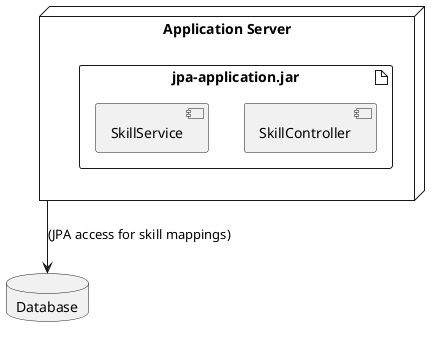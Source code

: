 @startuml
node "Application Server" {
  artifact "jpa-application.jar" {
    component SkillController
    component SkillService
  }
}
database "Database" {
  ' Represents the underlying database accessed by JPA
}
"Application Server" --> "Database" : (JPA access for skill mappings)
@enduml
